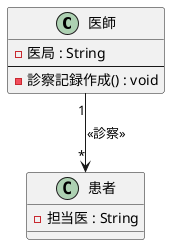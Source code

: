@startuml
class 医師 {
- 医局 : String
---
- 診察記録作成() : void 
}
class 患者 {
- 担当医 : String
}
医師 "1" --> "*" 患者: <<診察>>
@enduml